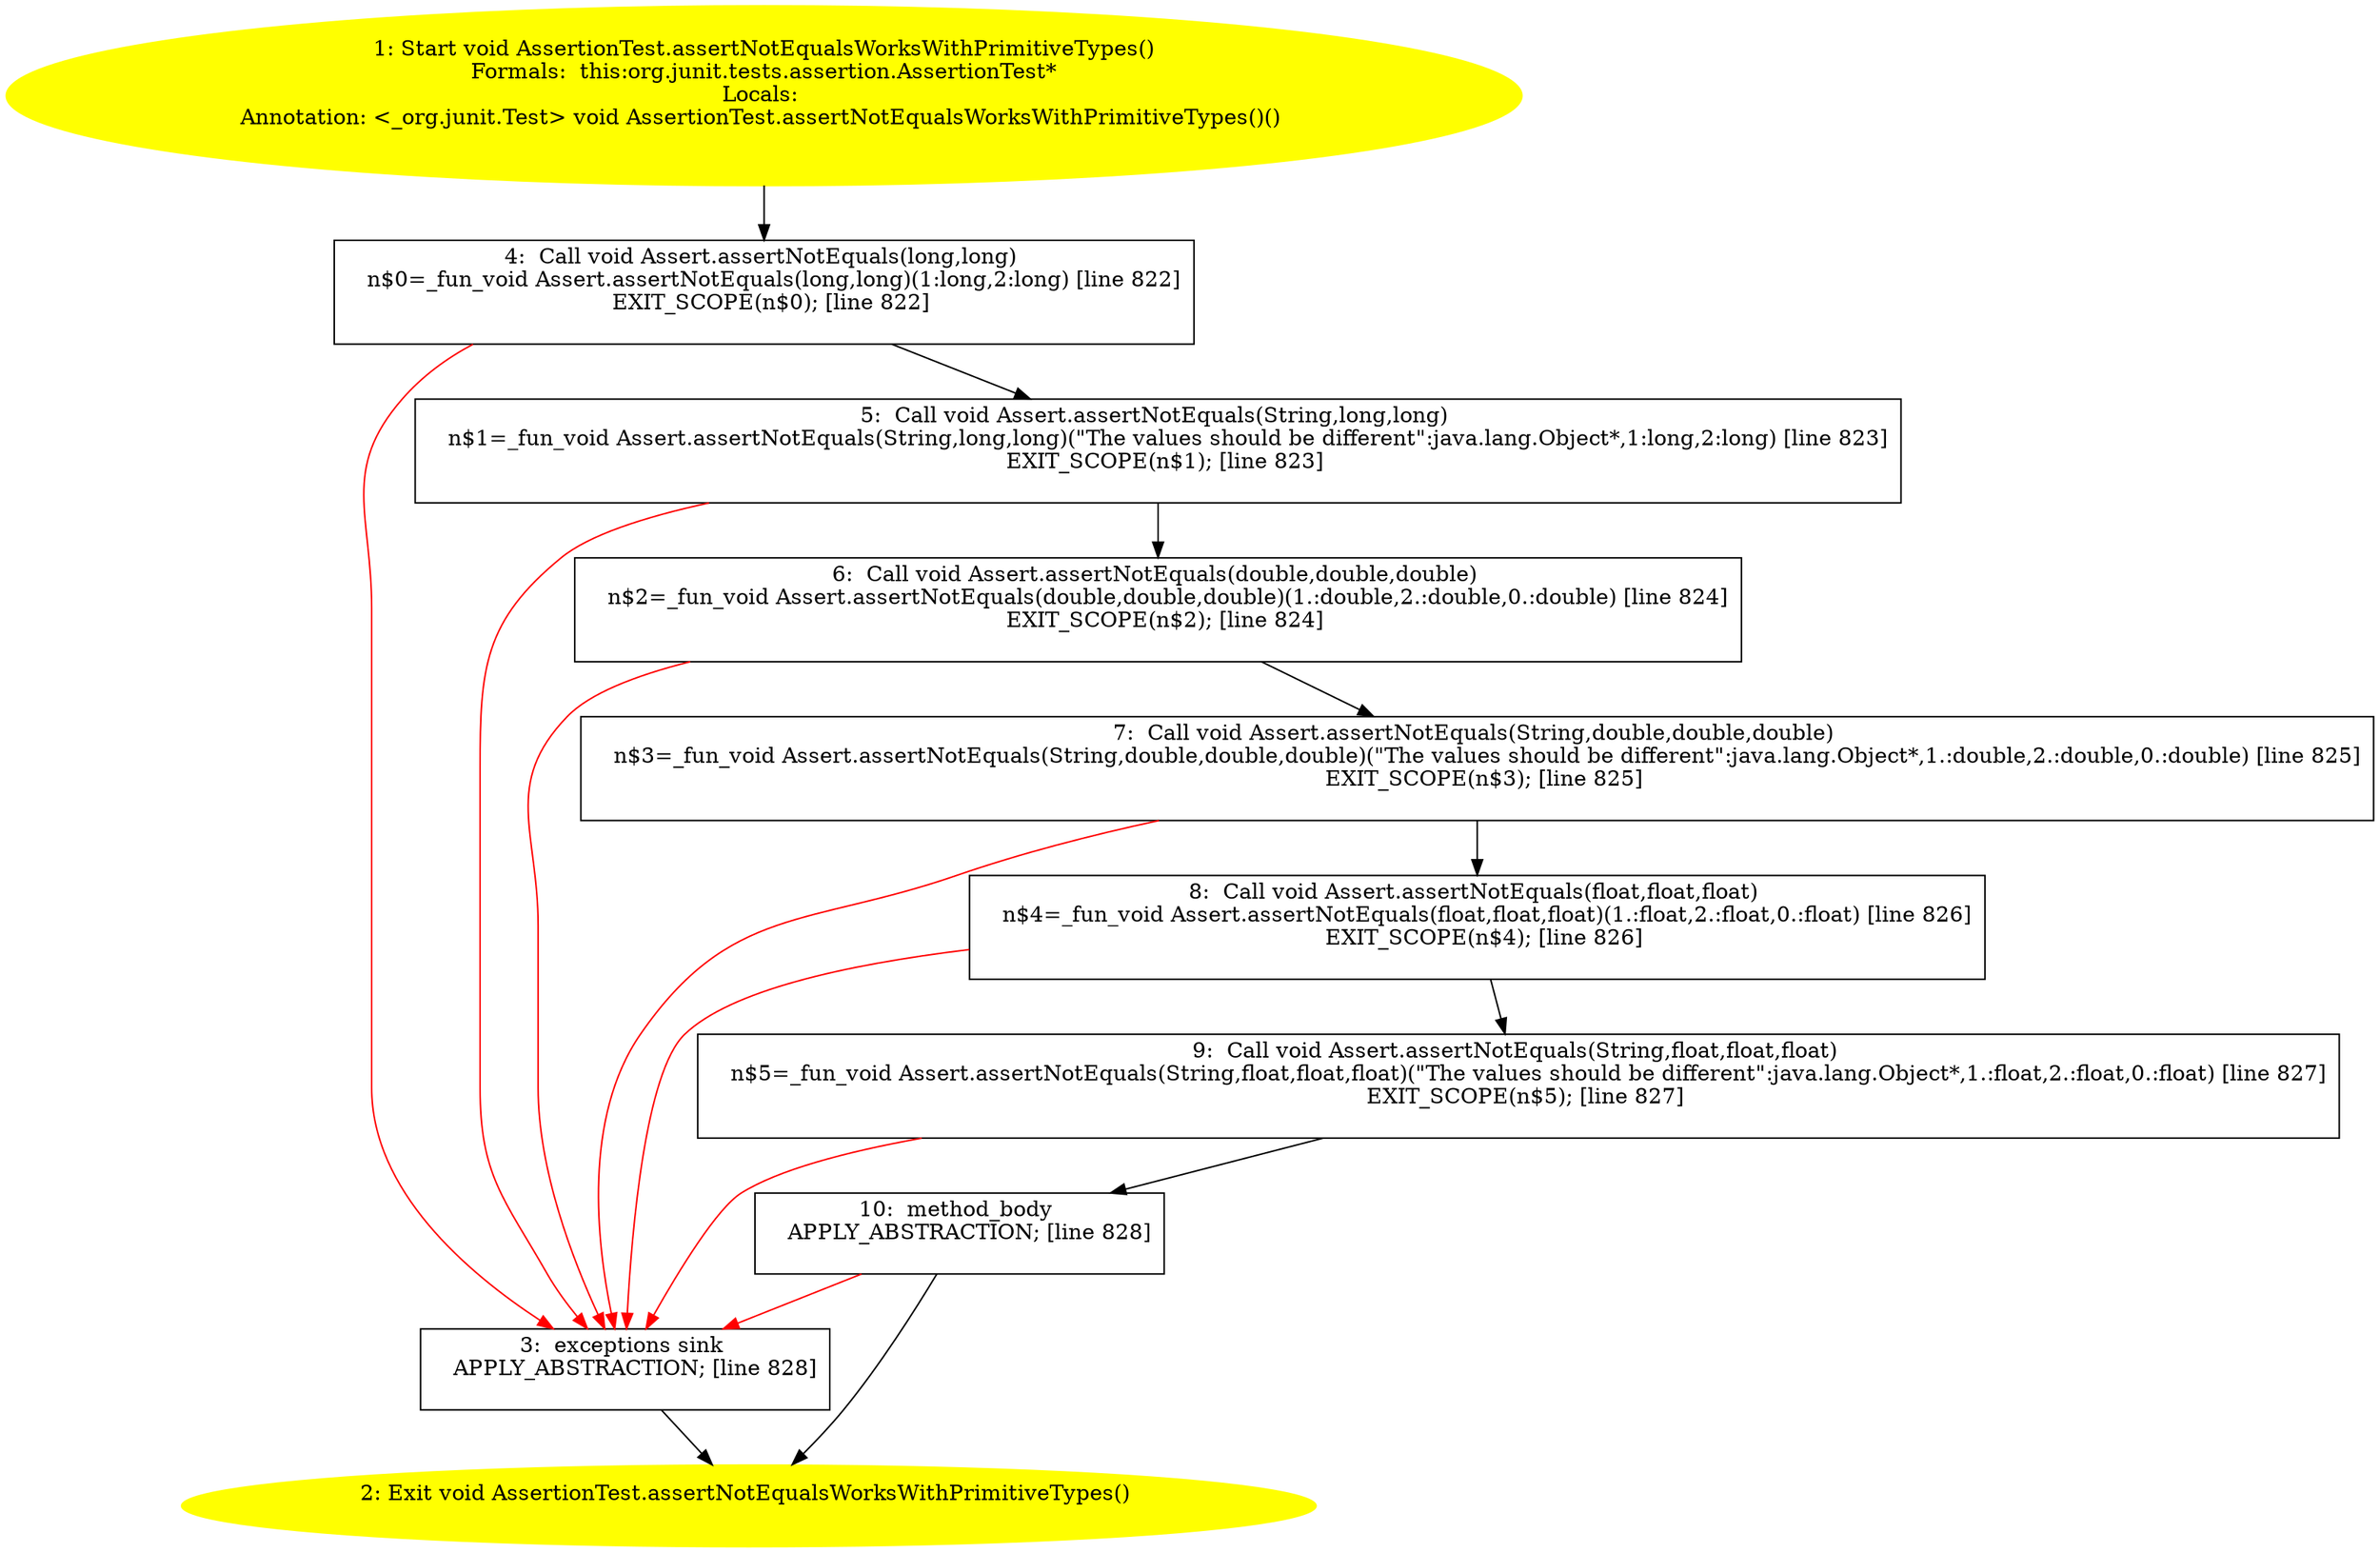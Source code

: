 /* @generated */
digraph cfg {
"org.junit.tests.assertion.AssertionTest.assertNotEqualsWorksWithPrimitiveTypes():void.28fc7cc4d9a78477c6199a0763f36750_1" [label="1: Start void AssertionTest.assertNotEqualsWorksWithPrimitiveTypes()\nFormals:  this:org.junit.tests.assertion.AssertionTest*\nLocals: \nAnnotation: <_org.junit.Test> void AssertionTest.assertNotEqualsWorksWithPrimitiveTypes()() \n  " color=yellow style=filled]
	

	 "org.junit.tests.assertion.AssertionTest.assertNotEqualsWorksWithPrimitiveTypes():void.28fc7cc4d9a78477c6199a0763f36750_1" -> "org.junit.tests.assertion.AssertionTest.assertNotEqualsWorksWithPrimitiveTypes():void.28fc7cc4d9a78477c6199a0763f36750_4" ;
"org.junit.tests.assertion.AssertionTest.assertNotEqualsWorksWithPrimitiveTypes():void.28fc7cc4d9a78477c6199a0763f36750_2" [label="2: Exit void AssertionTest.assertNotEqualsWorksWithPrimitiveTypes() \n  " color=yellow style=filled]
	

"org.junit.tests.assertion.AssertionTest.assertNotEqualsWorksWithPrimitiveTypes():void.28fc7cc4d9a78477c6199a0763f36750_3" [label="3:  exceptions sink \n   APPLY_ABSTRACTION; [line 828]\n " shape="box"]
	

	 "org.junit.tests.assertion.AssertionTest.assertNotEqualsWorksWithPrimitiveTypes():void.28fc7cc4d9a78477c6199a0763f36750_3" -> "org.junit.tests.assertion.AssertionTest.assertNotEqualsWorksWithPrimitiveTypes():void.28fc7cc4d9a78477c6199a0763f36750_2" ;
"org.junit.tests.assertion.AssertionTest.assertNotEqualsWorksWithPrimitiveTypes():void.28fc7cc4d9a78477c6199a0763f36750_4" [label="4:  Call void Assert.assertNotEquals(long,long) \n   n$0=_fun_void Assert.assertNotEquals(long,long)(1:long,2:long) [line 822]\n  EXIT_SCOPE(n$0); [line 822]\n " shape="box"]
	

	 "org.junit.tests.assertion.AssertionTest.assertNotEqualsWorksWithPrimitiveTypes():void.28fc7cc4d9a78477c6199a0763f36750_4" -> "org.junit.tests.assertion.AssertionTest.assertNotEqualsWorksWithPrimitiveTypes():void.28fc7cc4d9a78477c6199a0763f36750_5" ;
	 "org.junit.tests.assertion.AssertionTest.assertNotEqualsWorksWithPrimitiveTypes():void.28fc7cc4d9a78477c6199a0763f36750_4" -> "org.junit.tests.assertion.AssertionTest.assertNotEqualsWorksWithPrimitiveTypes():void.28fc7cc4d9a78477c6199a0763f36750_3" [color="red" ];
"org.junit.tests.assertion.AssertionTest.assertNotEqualsWorksWithPrimitiveTypes():void.28fc7cc4d9a78477c6199a0763f36750_5" [label="5:  Call void Assert.assertNotEquals(String,long,long) \n   n$1=_fun_void Assert.assertNotEquals(String,long,long)(\"The values should be different\":java.lang.Object*,1:long,2:long) [line 823]\n  EXIT_SCOPE(n$1); [line 823]\n " shape="box"]
	

	 "org.junit.tests.assertion.AssertionTest.assertNotEqualsWorksWithPrimitiveTypes():void.28fc7cc4d9a78477c6199a0763f36750_5" -> "org.junit.tests.assertion.AssertionTest.assertNotEqualsWorksWithPrimitiveTypes():void.28fc7cc4d9a78477c6199a0763f36750_6" ;
	 "org.junit.tests.assertion.AssertionTest.assertNotEqualsWorksWithPrimitiveTypes():void.28fc7cc4d9a78477c6199a0763f36750_5" -> "org.junit.tests.assertion.AssertionTest.assertNotEqualsWorksWithPrimitiveTypes():void.28fc7cc4d9a78477c6199a0763f36750_3" [color="red" ];
"org.junit.tests.assertion.AssertionTest.assertNotEqualsWorksWithPrimitiveTypes():void.28fc7cc4d9a78477c6199a0763f36750_6" [label="6:  Call void Assert.assertNotEquals(double,double,double) \n   n$2=_fun_void Assert.assertNotEquals(double,double,double)(1.:double,2.:double,0.:double) [line 824]\n  EXIT_SCOPE(n$2); [line 824]\n " shape="box"]
	

	 "org.junit.tests.assertion.AssertionTest.assertNotEqualsWorksWithPrimitiveTypes():void.28fc7cc4d9a78477c6199a0763f36750_6" -> "org.junit.tests.assertion.AssertionTest.assertNotEqualsWorksWithPrimitiveTypes():void.28fc7cc4d9a78477c6199a0763f36750_7" ;
	 "org.junit.tests.assertion.AssertionTest.assertNotEqualsWorksWithPrimitiveTypes():void.28fc7cc4d9a78477c6199a0763f36750_6" -> "org.junit.tests.assertion.AssertionTest.assertNotEqualsWorksWithPrimitiveTypes():void.28fc7cc4d9a78477c6199a0763f36750_3" [color="red" ];
"org.junit.tests.assertion.AssertionTest.assertNotEqualsWorksWithPrimitiveTypes():void.28fc7cc4d9a78477c6199a0763f36750_7" [label="7:  Call void Assert.assertNotEquals(String,double,double,double) \n   n$3=_fun_void Assert.assertNotEquals(String,double,double,double)(\"The values should be different\":java.lang.Object*,1.:double,2.:double,0.:double) [line 825]\n  EXIT_SCOPE(n$3); [line 825]\n " shape="box"]
	

	 "org.junit.tests.assertion.AssertionTest.assertNotEqualsWorksWithPrimitiveTypes():void.28fc7cc4d9a78477c6199a0763f36750_7" -> "org.junit.tests.assertion.AssertionTest.assertNotEqualsWorksWithPrimitiveTypes():void.28fc7cc4d9a78477c6199a0763f36750_8" ;
	 "org.junit.tests.assertion.AssertionTest.assertNotEqualsWorksWithPrimitiveTypes():void.28fc7cc4d9a78477c6199a0763f36750_7" -> "org.junit.tests.assertion.AssertionTest.assertNotEqualsWorksWithPrimitiveTypes():void.28fc7cc4d9a78477c6199a0763f36750_3" [color="red" ];
"org.junit.tests.assertion.AssertionTest.assertNotEqualsWorksWithPrimitiveTypes():void.28fc7cc4d9a78477c6199a0763f36750_8" [label="8:  Call void Assert.assertNotEquals(float,float,float) \n   n$4=_fun_void Assert.assertNotEquals(float,float,float)(1.:float,2.:float,0.:float) [line 826]\n  EXIT_SCOPE(n$4); [line 826]\n " shape="box"]
	

	 "org.junit.tests.assertion.AssertionTest.assertNotEqualsWorksWithPrimitiveTypes():void.28fc7cc4d9a78477c6199a0763f36750_8" -> "org.junit.tests.assertion.AssertionTest.assertNotEqualsWorksWithPrimitiveTypes():void.28fc7cc4d9a78477c6199a0763f36750_9" ;
	 "org.junit.tests.assertion.AssertionTest.assertNotEqualsWorksWithPrimitiveTypes():void.28fc7cc4d9a78477c6199a0763f36750_8" -> "org.junit.tests.assertion.AssertionTest.assertNotEqualsWorksWithPrimitiveTypes():void.28fc7cc4d9a78477c6199a0763f36750_3" [color="red" ];
"org.junit.tests.assertion.AssertionTest.assertNotEqualsWorksWithPrimitiveTypes():void.28fc7cc4d9a78477c6199a0763f36750_9" [label="9:  Call void Assert.assertNotEquals(String,float,float,float) \n   n$5=_fun_void Assert.assertNotEquals(String,float,float,float)(\"The values should be different\":java.lang.Object*,1.:float,2.:float,0.:float) [line 827]\n  EXIT_SCOPE(n$5); [line 827]\n " shape="box"]
	

	 "org.junit.tests.assertion.AssertionTest.assertNotEqualsWorksWithPrimitiveTypes():void.28fc7cc4d9a78477c6199a0763f36750_9" -> "org.junit.tests.assertion.AssertionTest.assertNotEqualsWorksWithPrimitiveTypes():void.28fc7cc4d9a78477c6199a0763f36750_10" ;
	 "org.junit.tests.assertion.AssertionTest.assertNotEqualsWorksWithPrimitiveTypes():void.28fc7cc4d9a78477c6199a0763f36750_9" -> "org.junit.tests.assertion.AssertionTest.assertNotEqualsWorksWithPrimitiveTypes():void.28fc7cc4d9a78477c6199a0763f36750_3" [color="red" ];
"org.junit.tests.assertion.AssertionTest.assertNotEqualsWorksWithPrimitiveTypes():void.28fc7cc4d9a78477c6199a0763f36750_10" [label="10:  method_body \n   APPLY_ABSTRACTION; [line 828]\n " shape="box"]
	

	 "org.junit.tests.assertion.AssertionTest.assertNotEqualsWorksWithPrimitiveTypes():void.28fc7cc4d9a78477c6199a0763f36750_10" -> "org.junit.tests.assertion.AssertionTest.assertNotEqualsWorksWithPrimitiveTypes():void.28fc7cc4d9a78477c6199a0763f36750_2" ;
	 "org.junit.tests.assertion.AssertionTest.assertNotEqualsWorksWithPrimitiveTypes():void.28fc7cc4d9a78477c6199a0763f36750_10" -> "org.junit.tests.assertion.AssertionTest.assertNotEqualsWorksWithPrimitiveTypes():void.28fc7cc4d9a78477c6199a0763f36750_3" [color="red" ];
}
